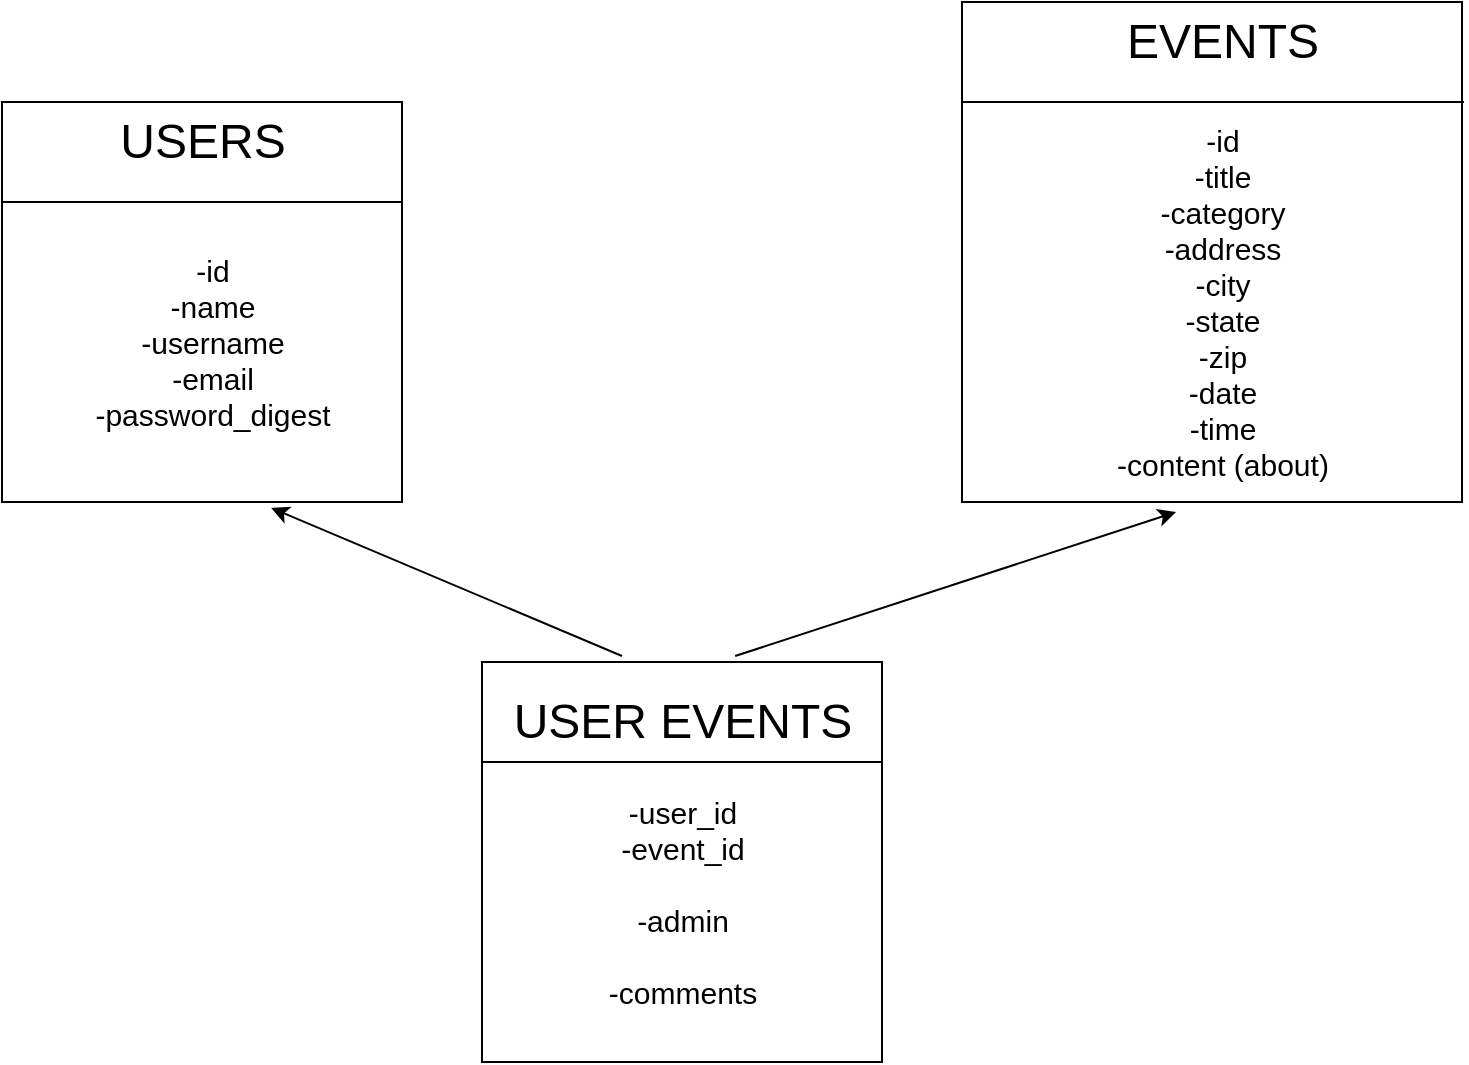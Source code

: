 <mxfile version="13.1.3">
    <diagram id="6hGFLwfOUW9BJ-s0fimq" name="Page-1">
        <mxGraphModel dx="312" dy="526" grid="1" gridSize="10" guides="1" tooltips="1" connect="1" arrows="1" fold="1" page="1" pageScale="1" pageWidth="827" pageHeight="1169" math="0" shadow="0">
            <root>
                <mxCell id="0"/>
                <mxCell id="1" parent="0"/>
                <mxCell id="2" value="" style="whiteSpace=wrap;html=1;aspect=fixed;" parent="1" vertex="1">
                    <mxGeometry x="40" y="80" width="200" height="200" as="geometry"/>
                </mxCell>
                <mxCell id="3" value="" style="whiteSpace=wrap;html=1;aspect=fixed;" parent="1" vertex="1">
                    <mxGeometry x="520" y="30" width="250" height="250" as="geometry"/>
                </mxCell>
                <mxCell id="4" value="" style="whiteSpace=wrap;html=1;aspect=fixed;" parent="1" vertex="1">
                    <mxGeometry x="280" y="360" width="200" height="200" as="geometry"/>
                </mxCell>
                <mxCell id="7" value="" style="endArrow=classic;html=1;entryX=0.428;entryY=1.02;entryDx=0;entryDy=0;entryPerimeter=0;exitX=0.633;exitY=-0.015;exitDx=0;exitDy=0;exitPerimeter=0;" parent="1" source="4" target="3" edge="1">
                    <mxGeometry width="50" height="50" relative="1" as="geometry">
                        <mxPoint x="430" y="370" as="sourcePoint"/>
                        <mxPoint x="480" y="320" as="targetPoint"/>
                    </mxGeometry>
                </mxCell>
                <mxCell id="8" value="" style="endArrow=classic;html=1;entryX=0.673;entryY=1.015;entryDx=0;entryDy=0;entryPerimeter=0;" parent="1" target="2" edge="1">
                    <mxGeometry width="50" height="50" relative="1" as="geometry">
                        <mxPoint x="350" y="357" as="sourcePoint"/>
                        <mxPoint x="160" y="290" as="targetPoint"/>
                    </mxGeometry>
                </mxCell>
                <mxCell id="11" value="" style="endArrow=none;html=1;entryX=1;entryY=0.25;entryDx=0;entryDy=0;exitX=0;exitY=0.25;exitDx=0;exitDy=0;" parent="1" source="2" target="2" edge="1">
                    <mxGeometry width="50" height="50" relative="1" as="geometry">
                        <mxPoint x="410" y="310" as="sourcePoint"/>
                        <mxPoint x="460" y="260" as="targetPoint"/>
                    </mxGeometry>
                </mxCell>
                <mxCell id="12" value="" style="endArrow=none;html=1;entryX=1.004;entryY=0.2;entryDx=0;entryDy=0;exitX=0;exitY=0.25;exitDx=0;exitDy=0;entryPerimeter=0;" parent="1" edge="1" target="3">
                    <mxGeometry width="50" height="50" relative="1" as="geometry">
                        <mxPoint x="520" y="80" as="sourcePoint"/>
                        <mxPoint x="720" y="80" as="targetPoint"/>
                    </mxGeometry>
                </mxCell>
                <mxCell id="13" value="" style="endArrow=none;html=1;entryX=1;entryY=0.25;entryDx=0;entryDy=0;exitX=0;exitY=0.25;exitDx=0;exitDy=0;" parent="1" edge="1">
                    <mxGeometry width="50" height="50" relative="1" as="geometry">
                        <mxPoint x="280" y="410" as="sourcePoint"/>
                        <mxPoint x="480" y="410" as="targetPoint"/>
                    </mxGeometry>
                </mxCell>
                <mxCell id="14" value="&lt;font style=&quot;font-size: 24px&quot;&gt;USERS&lt;/font&gt;" style="text;html=1;resizable=0;autosize=1;align=center;verticalAlign=middle;points=[];fillColor=none;strokeColor=none;rounded=0;" parent="1" vertex="1">
                    <mxGeometry x="90" y="90" width="100" height="20" as="geometry"/>
                </mxCell>
                <mxCell id="17" value="&lt;font style=&quot;font-size: 24px&quot;&gt;EVENTS&lt;/font&gt;" style="text;html=1;resizable=0;autosize=1;align=center;verticalAlign=middle;points=[];fillColor=none;strokeColor=none;rounded=0;" parent="1" vertex="1">
                    <mxGeometry x="595" y="40" width="110" height="20" as="geometry"/>
                </mxCell>
                <mxCell id="18" value="&lt;span style=&quot;font-size: 24px&quot;&gt;USER EVENTS&lt;/span&gt;" style="text;html=1;resizable=0;autosize=1;align=center;verticalAlign=middle;points=[];fillColor=none;strokeColor=none;rounded=0;" parent="1" vertex="1">
                    <mxGeometry x="290" y="380" width="180" height="20" as="geometry"/>
                </mxCell>
                <mxCell id="19" value="&lt;font style=&quot;font-size: 15px&quot;&gt;-id&lt;br&gt;-name&lt;br&gt;-username&lt;br style=&quot;font-size: 15px&quot;&gt;-email&lt;br&gt;-password_digest&lt;br style=&quot;font-size: 15px&quot;&gt;&lt;/font&gt;" style="text;html=1;align=center;verticalAlign=middle;resizable=0;points=[];autosize=1;fontSize=15;" vertex="1" parent="1">
                    <mxGeometry x="80" y="155" width="130" height="90" as="geometry"/>
                </mxCell>
                <mxCell id="20" value="&lt;font style=&quot;font-size: 15px&quot;&gt;-user_id&lt;br style=&quot;font-size: 15px&quot;&gt;-event_id&lt;br style=&quot;font-size: 15px&quot;&gt;&lt;br style=&quot;font-size: 15px&quot;&gt;-admin&lt;br&gt;&lt;br style=&quot;font-size: 15px&quot;&gt;-comments&lt;br style=&quot;font-size: 15px&quot;&gt;&lt;/font&gt;" style="text;html=1;align=center;verticalAlign=middle;resizable=0;points=[];autosize=1;fontSize=15;" vertex="1" parent="1">
                    <mxGeometry x="335" y="425" width="90" height="110" as="geometry"/>
                </mxCell>
                <mxCell id="21" value="&lt;font style=&quot;font-size: 15px&quot;&gt;-id&lt;br&gt;-title&lt;br&gt;-category&lt;br&gt;-address&lt;br&gt;-city&lt;br&gt;-state&lt;br&gt;-zip&lt;br&gt;-date&lt;br&gt;-time&lt;br&gt;-content (about)&lt;br style=&quot;font-size: 15px&quot;&gt;&lt;/font&gt;" style="text;html=1;align=center;verticalAlign=middle;resizable=0;points=[];autosize=1;fontSize=15;" vertex="1" parent="1">
                    <mxGeometry x="590" y="85" width="120" height="190" as="geometry"/>
                </mxCell>
            </root>
        </mxGraphModel>
    </diagram>
</mxfile>
